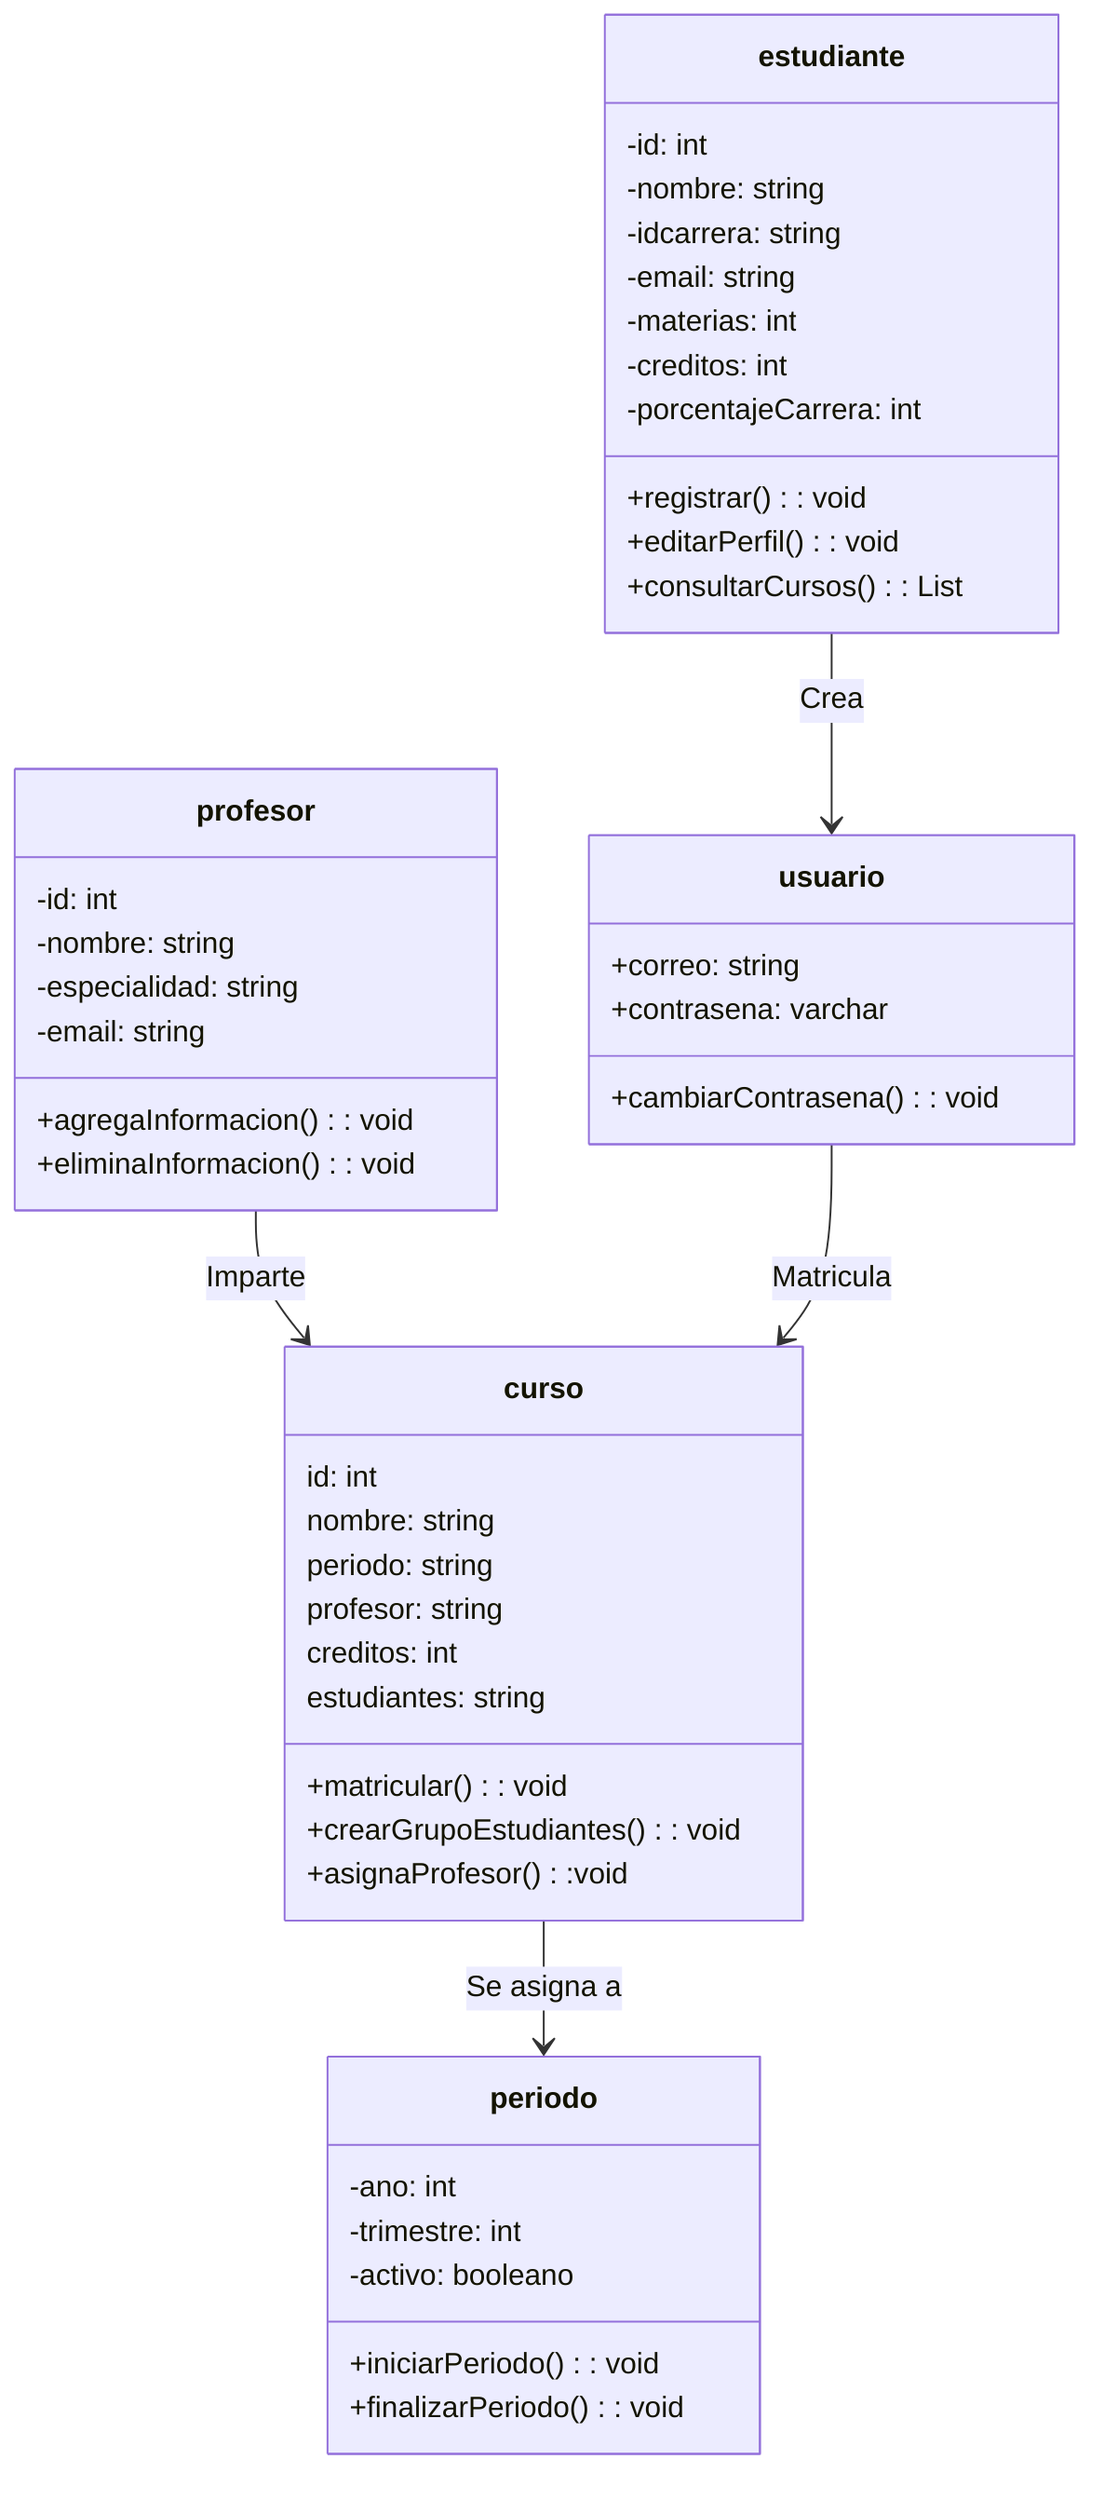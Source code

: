 classDiagram
    class periodo{
        -ano: int
        -trimestre: int
        -activo: booleano
        +iniciarPeriodo(): void
        +finalizarPeriodo(): void
    }
    class curso{
        id: int 
        nombre: string
        periodo: string
        profesor: string
        creditos: int
        estudiantes: string
        +matricular(): void
        +crearGrupoEstudiantes(): void
        +asignaProfesor():void
    }
    class profesor{
        -id: int
        -nombre: string
        -especialidad: string
        -email: string
        +agregaInformacion(): void
        +eliminaInformacion(): void
    }
    class estudiante{
        -id: int
        -nombre: string
        -idcarrera: string
        -email: string
        -materias: int
        -creditos: int
        -porcentajeCarrera: int
        +registrar(): void
        +editarPerfil(): void
        +consultarCursos(): List<Curso>
    }
    class usuario{
        +correo: string
        +contrasena: varchar
        +cambiarContrasena(): void
    }
    
    curso --> periodo: Se asigna a
    profesor --> curso: Imparte 
    usuario --> curso: Matricula
    estudiante --> usuario: Crea